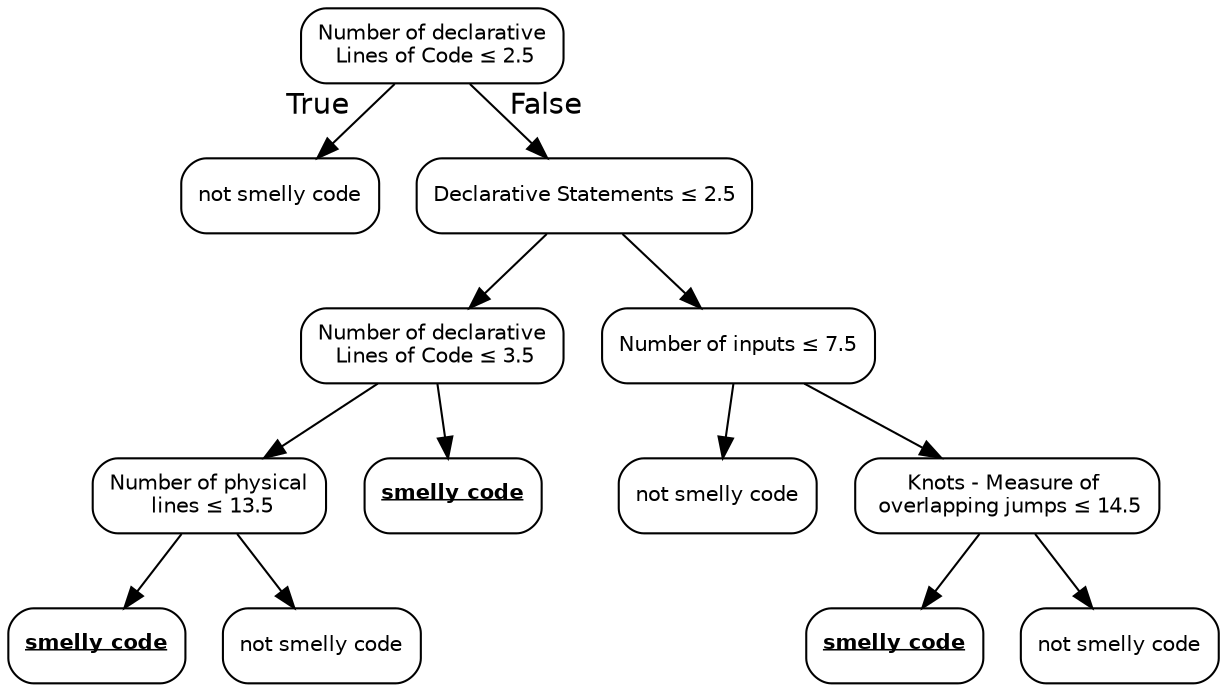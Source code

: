 digraph Tree {
node [color="black", fontname=helvetica, shape=box, style="rounded", width=0.5, fontsize=10];
edge [fontname=helvetica];
0 [label=<Number of declarative<br/> Lines of Code &le; 2.5>];
1 [label=<not smelly code>];
0 -> 1  [headlabel="True", labelangle=45, labeldistance="2.5"];
2 [label=<Declarative Statements &le; 2.5>];
0 -> 2  [headlabel="False", labelangle="-45", labeldistance="2.5"];
3 [label=<Number of declarative<br/> Lines of Code &le; 3.5>];
2 -> 3;
7 [label=<Number of physical<br/> lines &le; 13.5>];
3 -> 7;
9 [label=<<u><b>smelly code</b></u>>];
7 -> 9;
10 [label=<not smelly code>];
7 -> 10;
8 [label=<<u><b>smelly code</b></u>>];
3 -> 8;
4 [label=<Number of inputs &le; 7.5>];
2 -> 4;
5 [label=<not smelly code>];
4 -> 5;
6 [label=<Knots - Measure of <br/> overlapping jumps &le; 14.5>];
4 -> 6;
11 [label=<<u><b>smelly code</b></u>>];
6 -> 11;
12 [label=<not smelly code>];
6 -> 12;
}
